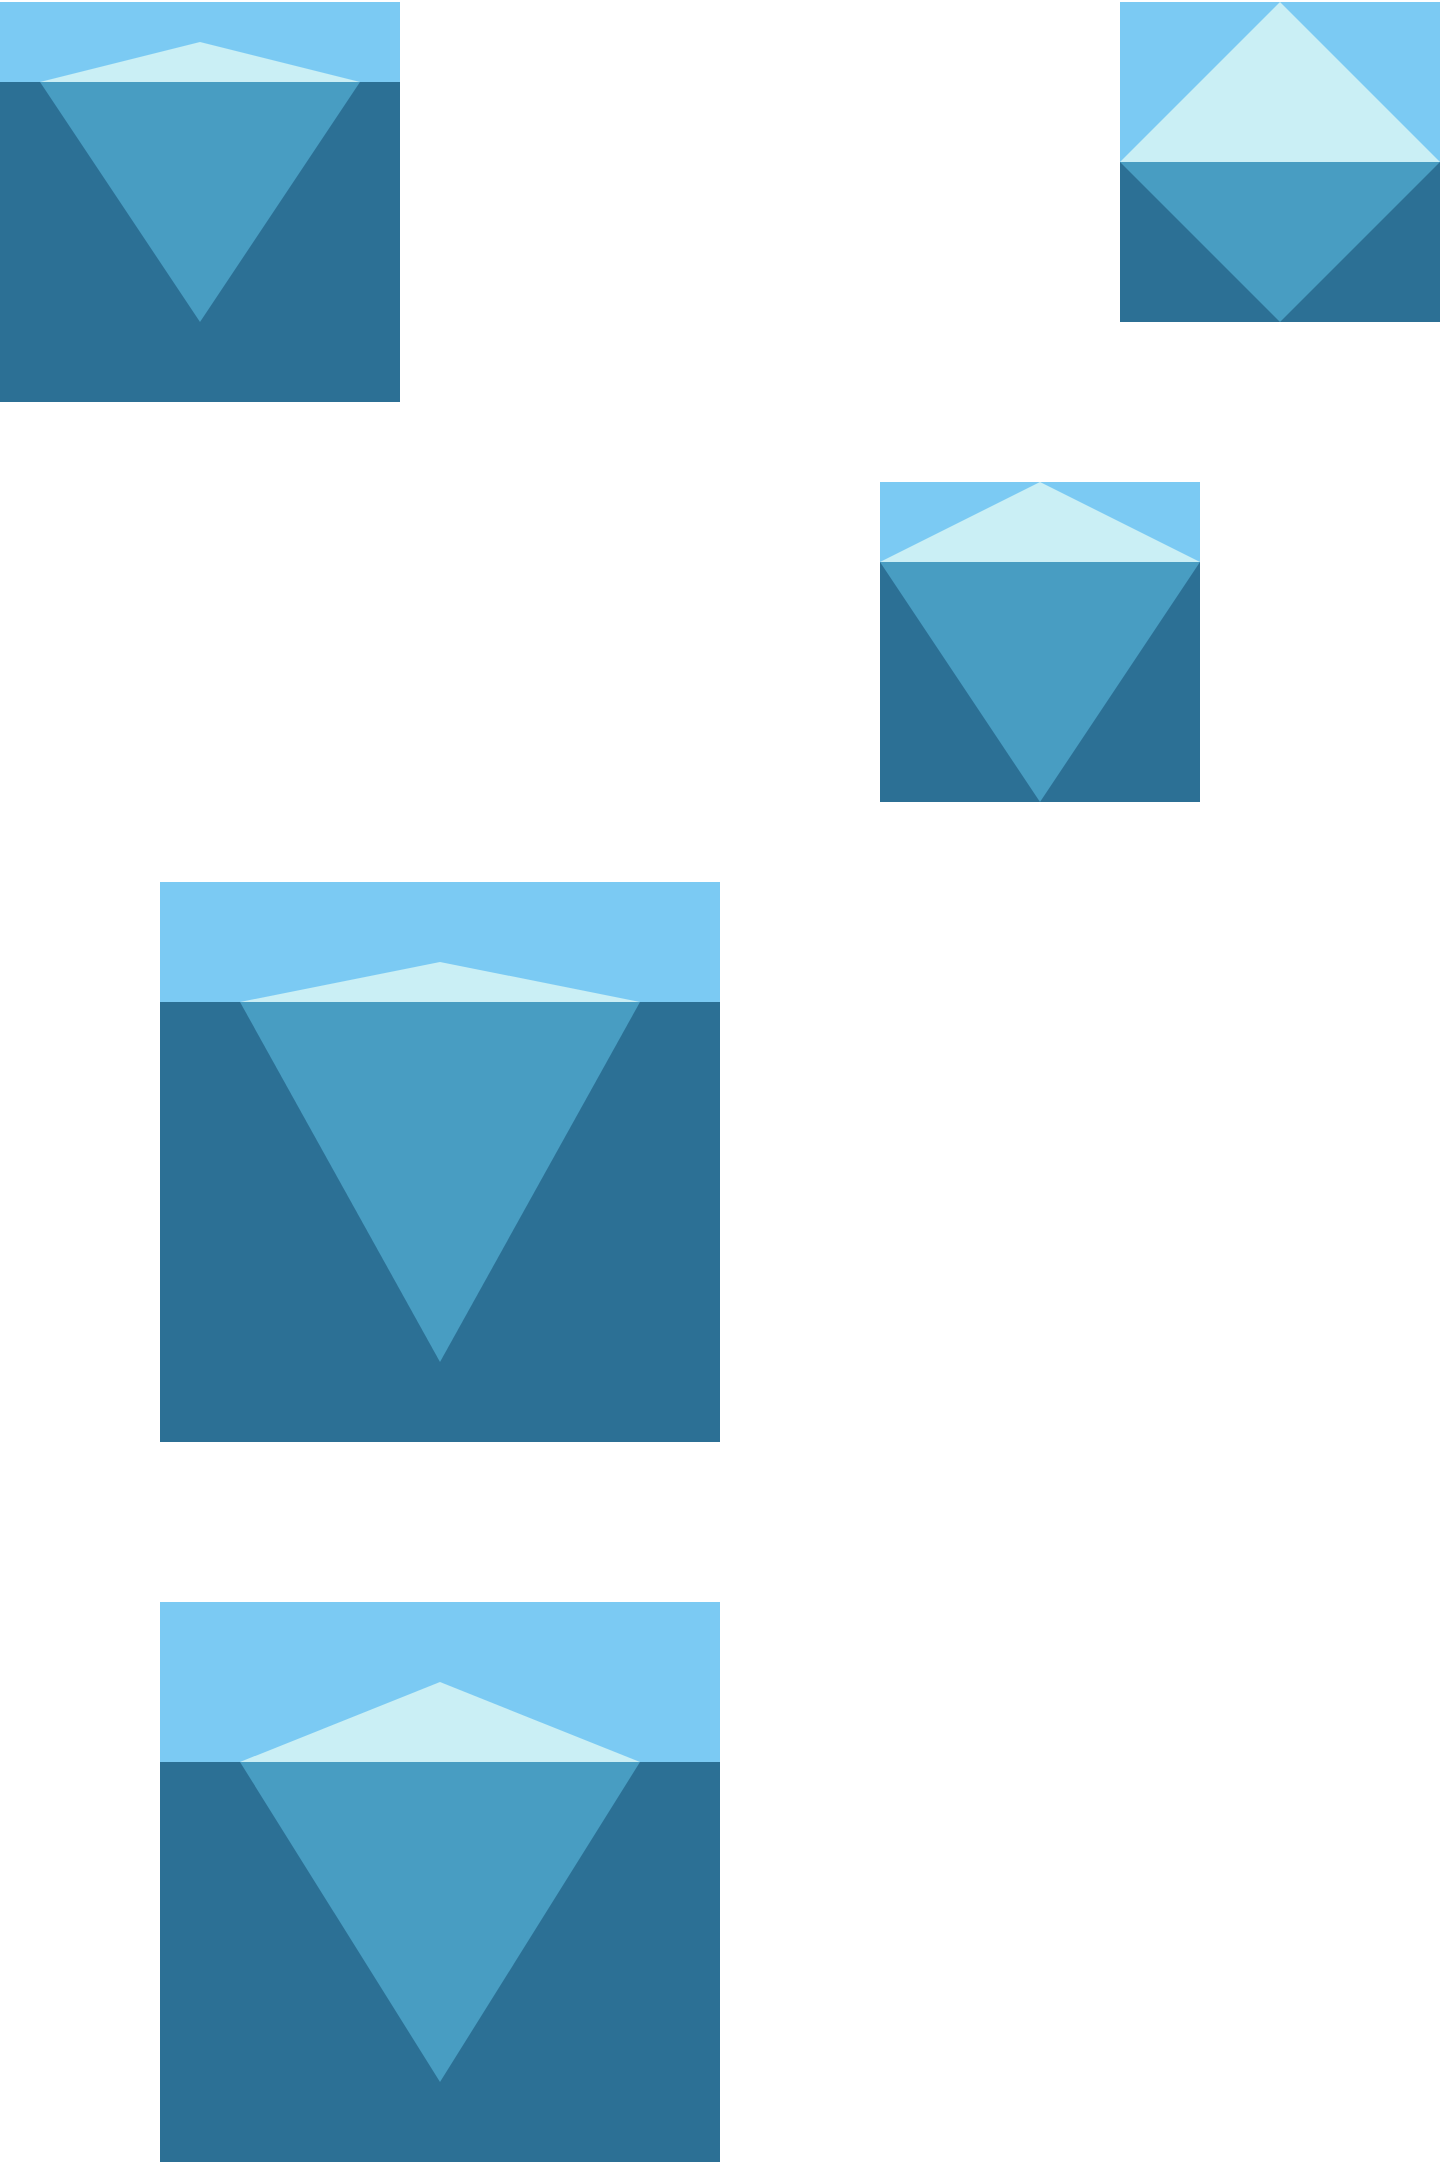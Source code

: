 <mxfile version="13.9.1" type="device"><diagram id="pK4On_b4XBiSBw94plg1" name="Page-1"><mxGraphModel dx="694" dy="739" grid="1" gridSize="10" guides="1" tooltips="1" connect="1" arrows="1" fold="1" page="1" pageScale="1" pageWidth="850" pageHeight="1100" math="0" shadow="0"><root><mxCell id="0"/><mxCell id="1" parent="0"/><mxCell id="VcHK-FXvZXDi8MGg-k_E-3" value="" style="rounded=0;whiteSpace=wrap;html=1;fillColor=#7bcaf3;strokeColor=none;" parent="1" vertex="1"><mxGeometry width="200" height="40" as="geometry"/></mxCell><mxCell id="VcHK-FXvZXDi8MGg-k_E-4" value="" style="rounded=0;whiteSpace=wrap;html=1;fillColor=#2c7095;strokeColor=none;" parent="1" vertex="1"><mxGeometry y="40" width="200" height="160" as="geometry"/></mxCell><mxCell id="VcHK-FXvZXDi8MGg-k_E-1" value="" style="triangle;whiteSpace=wrap;html=1;rotation=-90;fillColor=#caeff5;strokeColor=none;" parent="1" vertex="1"><mxGeometry x="90" y="-50" width="20" height="160" as="geometry"/></mxCell><mxCell id="VcHK-FXvZXDi8MGg-k_E-2" value="" style="triangle;whiteSpace=wrap;html=1;rotation=90;fillColor=#489dc2;strokeColor=none;" parent="1" vertex="1"><mxGeometry x="40" y="20" width="120" height="160" as="geometry"/></mxCell><mxCell id="Tx0wDpxPa4BWonete-fw-1" value="" style="rounded=0;whiteSpace=wrap;html=1;fillColor=#7bcaf3;strokeColor=none;" vertex="1" parent="1"><mxGeometry x="440" y="240" width="160" height="40" as="geometry"/></mxCell><mxCell id="Tx0wDpxPa4BWonete-fw-2" value="" style="rounded=0;whiteSpace=wrap;html=1;fillColor=#2c7095;strokeColor=none;" vertex="1" parent="1"><mxGeometry x="440" y="280" width="160" height="120" as="geometry"/></mxCell><mxCell id="Tx0wDpxPa4BWonete-fw-3" value="" style="triangle;whiteSpace=wrap;html=1;rotation=-90;fillColor=#caeff5;strokeColor=none;" vertex="1" parent="1"><mxGeometry x="500" y="180" width="40" height="160" as="geometry"/></mxCell><mxCell id="Tx0wDpxPa4BWonete-fw-4" value="" style="triangle;whiteSpace=wrap;html=1;rotation=90;fillColor=#489dc2;strokeColor=none;" vertex="1" parent="1"><mxGeometry x="460" y="260" width="120" height="160" as="geometry"/></mxCell><mxCell id="Tx0wDpxPa4BWonete-fw-5" value="" style="rounded=0;whiteSpace=wrap;html=1;fillColor=#7bcaf3;strokeWidth=1;strokeColor=none;" vertex="1" parent="1"><mxGeometry x="80" y="440" width="280" height="60" as="geometry"/></mxCell><mxCell id="Tx0wDpxPa4BWonete-fw-6" value="" style="rounded=0;whiteSpace=wrap;html=1;fillColor=#2c7095;strokeWidth=1;strokeColor=none;" vertex="1" parent="1"><mxGeometry x="80" y="500" width="280" height="220" as="geometry"/></mxCell><mxCell id="Tx0wDpxPa4BWonete-fw-7" value="" style="triangle;whiteSpace=wrap;html=1;rotation=-90;fillColor=#caeff5;strokeWidth=1;rounded=0;strokeColor=none;" vertex="1" parent="1"><mxGeometry x="210" y="390" width="20" height="200" as="geometry"/></mxCell><mxCell id="Tx0wDpxPa4BWonete-fw-8" value="" style="triangle;whiteSpace=wrap;html=1;rotation=90;fillColor=#489dc2;strokeWidth=1;rounded=0;strokeColor=none;" vertex="1" parent="1"><mxGeometry x="130" y="490" width="180" height="200" as="geometry"/></mxCell><mxCell id="Tx0wDpxPa4BWonete-fw-9" value="" style="rounded=0;whiteSpace=wrap;html=1;fillColor=#7bcaf3;strokeColor=none;" vertex="1" parent="1"><mxGeometry x="560" width="160" height="80" as="geometry"/></mxCell><mxCell id="Tx0wDpxPa4BWonete-fw-10" value="" style="rounded=0;whiteSpace=wrap;html=1;fillColor=#2c7095;strokeColor=none;" vertex="1" parent="1"><mxGeometry x="560" y="80" width="160" height="80" as="geometry"/></mxCell><mxCell id="Tx0wDpxPa4BWonete-fw-11" value="" style="triangle;whiteSpace=wrap;html=1;rotation=-90;fillColor=#caeff5;strokeColor=none;" vertex="1" parent="1"><mxGeometry x="600" y="-40" width="80" height="160" as="geometry"/></mxCell><mxCell id="Tx0wDpxPa4BWonete-fw-12" value="" style="triangle;whiteSpace=wrap;html=1;rotation=90;fillColor=#489dc2;strokeColor=none;" vertex="1" parent="1"><mxGeometry x="600" y="40" width="80" height="160" as="geometry"/></mxCell><mxCell id="Tx0wDpxPa4BWonete-fw-15" value="" style="rounded=0;whiteSpace=wrap;html=1;fillColor=#7bcaf3;strokeWidth=1;strokeColor=none;" vertex="1" parent="1"><mxGeometry x="80" y="800" width="280" height="80" as="geometry"/></mxCell><mxCell id="Tx0wDpxPa4BWonete-fw-16" value="" style="rounded=0;whiteSpace=wrap;html=1;fillColor=#2c7095;strokeWidth=1;strokeColor=none;" vertex="1" parent="1"><mxGeometry x="80" y="880" width="280" height="200" as="geometry"/></mxCell><mxCell id="Tx0wDpxPa4BWonete-fw-17" value="" style="triangle;whiteSpace=wrap;html=1;rotation=-90;fillColor=#caeff5;strokeWidth=1;rounded=0;strokeColor=none;" vertex="1" parent="1"><mxGeometry x="200" y="760" width="40" height="200" as="geometry"/></mxCell><mxCell id="Tx0wDpxPa4BWonete-fw-18" value="" style="triangle;whiteSpace=wrap;html=1;rotation=90;fillColor=#489dc2;strokeWidth=1;rounded=0;strokeColor=none;" vertex="1" parent="1"><mxGeometry x="140" y="860" width="160" height="200" as="geometry"/></mxCell></root></mxGraphModel></diagram></mxfile>